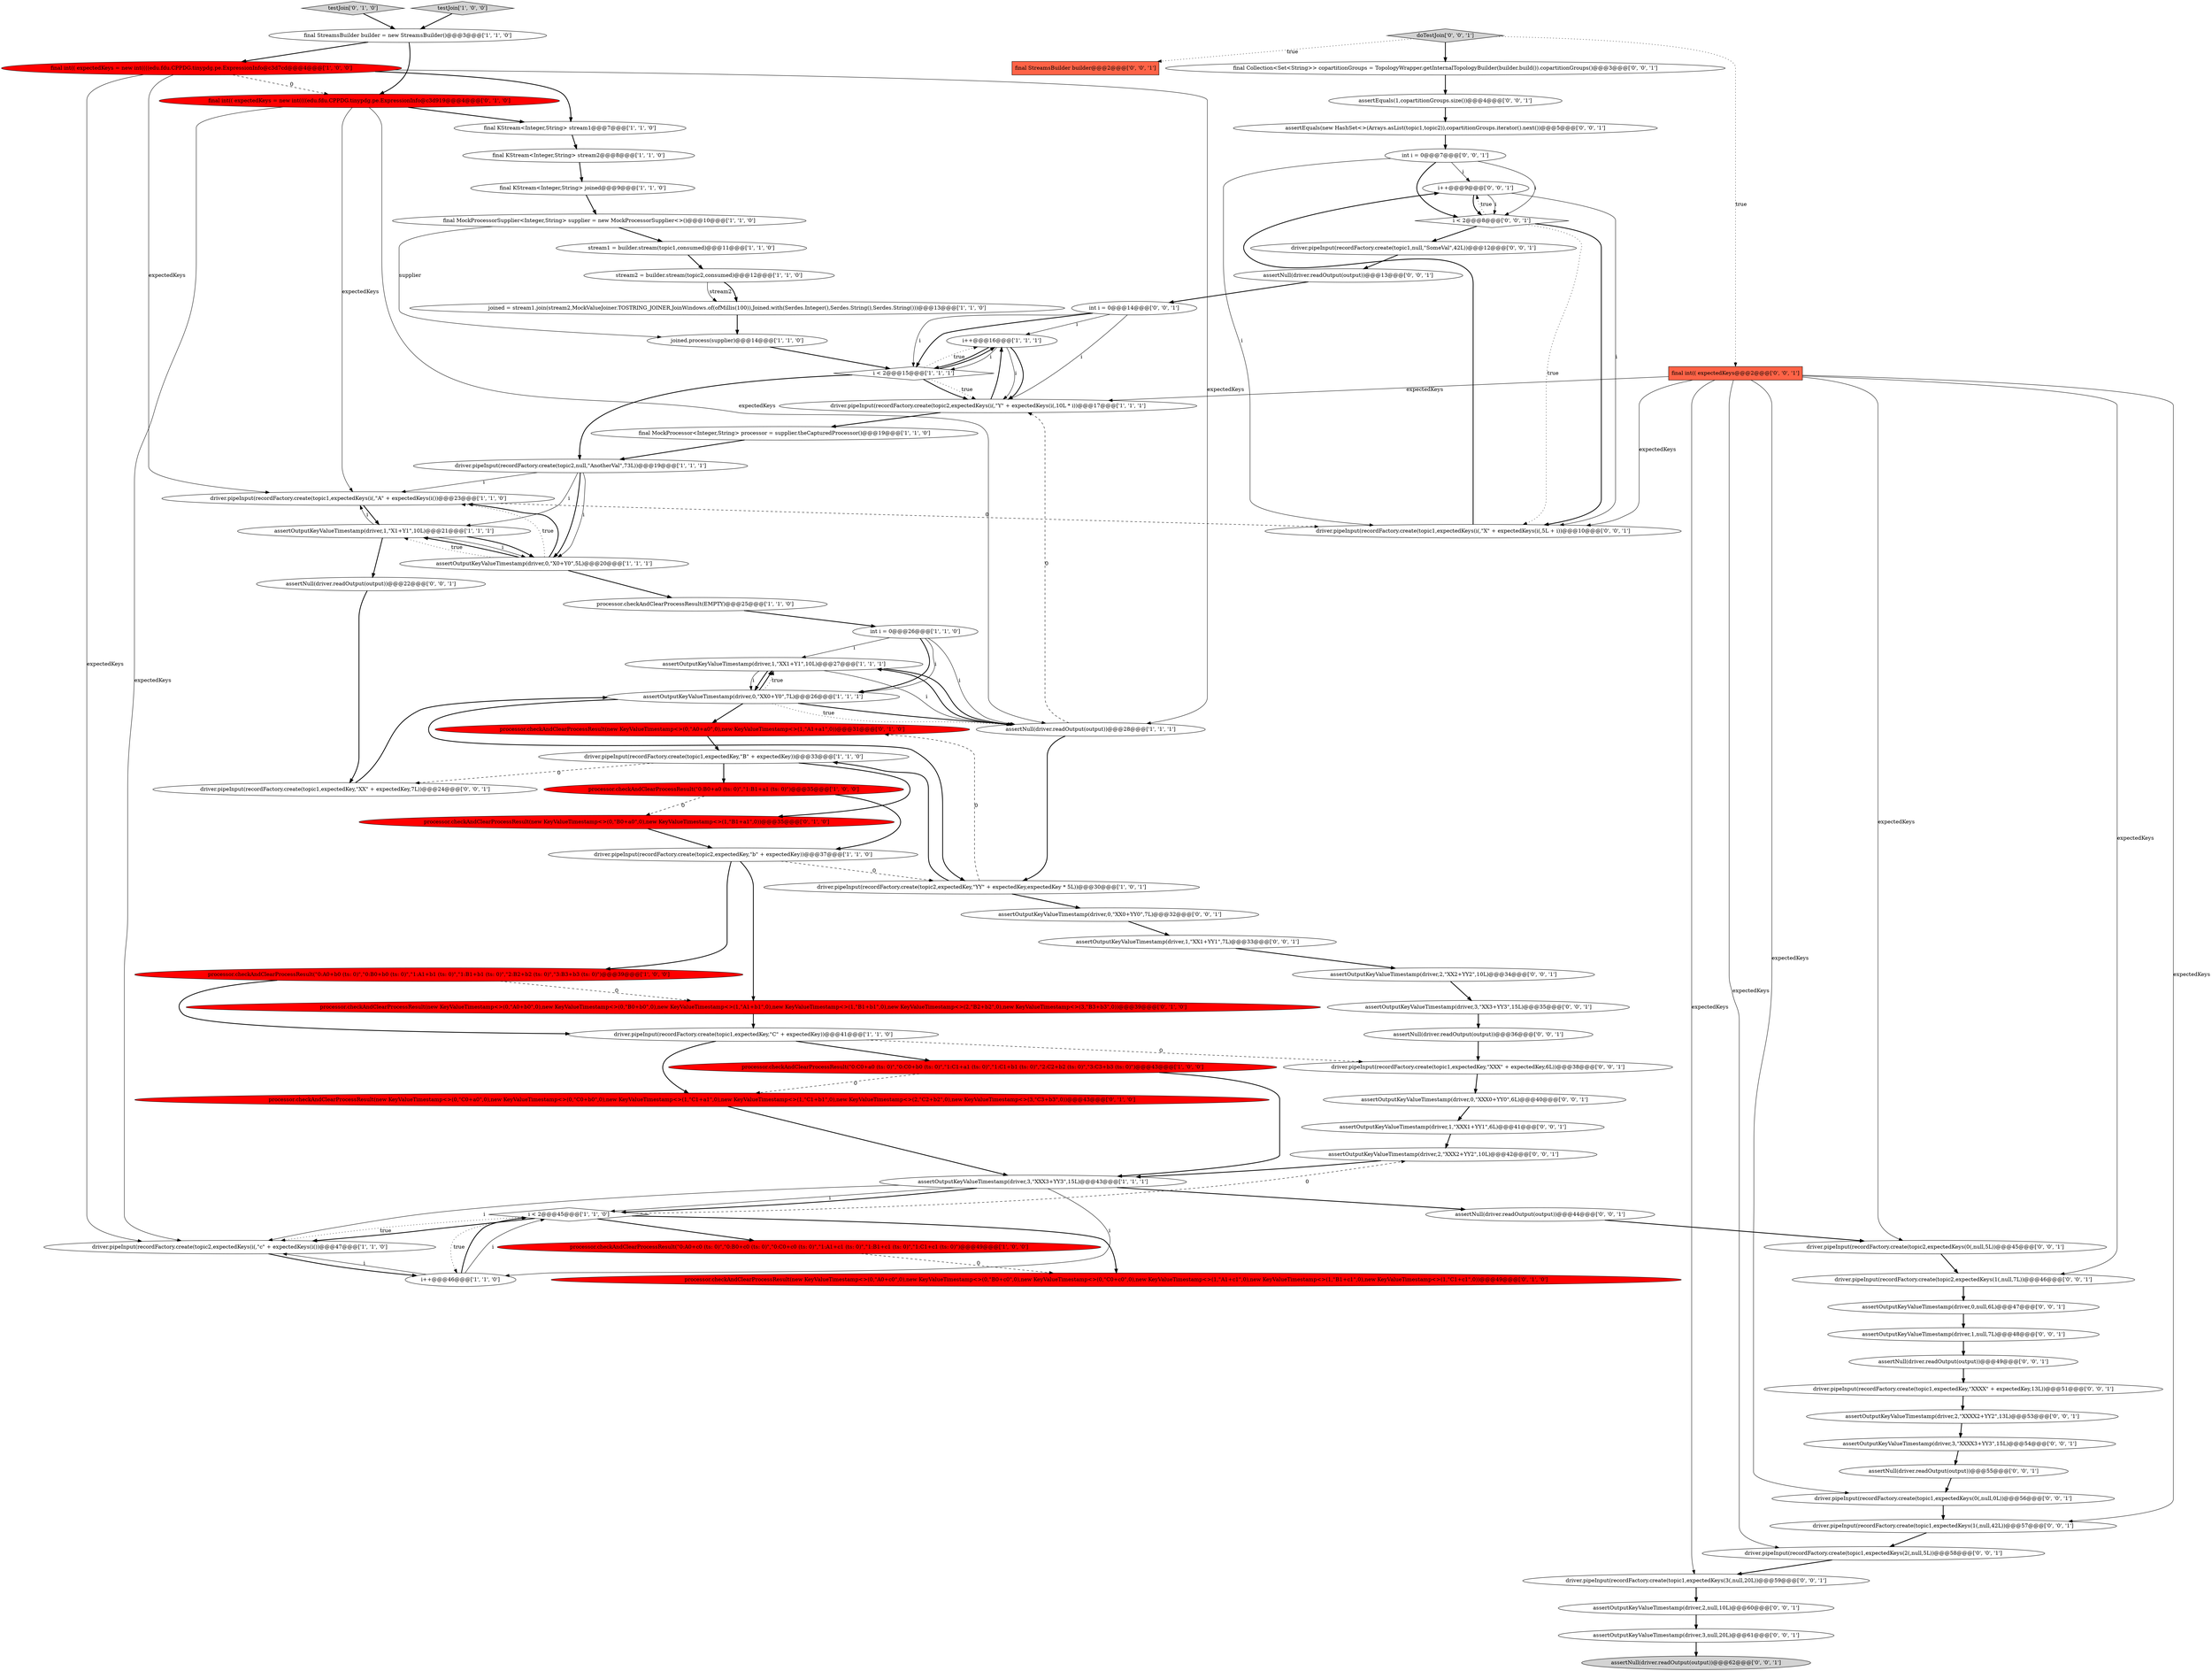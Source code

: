 digraph {
64 [style = filled, label = "final Collection<Set<String>> copartitionGroups = TopologyWrapper.getInternalTopologyBuilder(builder.build()).copartitionGroups()@@@3@@@['0', '0', '1']", fillcolor = white, shape = ellipse image = "AAA0AAABBB3BBB"];
20 [style = filled, label = "i < 2@@@45@@@['1', '1', '0']", fillcolor = white, shape = diamond image = "AAA0AAABBB1BBB"];
1 [style = filled, label = "driver.pipeInput(recordFactory.create(topic1,expectedKey,\"B\" + expectedKey))@@@33@@@['1', '1', '0']", fillcolor = white, shape = ellipse image = "AAA0AAABBB1BBB"];
44 [style = filled, label = "driver.pipeInput(recordFactory.create(topic1,expectedKeys(1(,null,42L))@@@57@@@['0', '0', '1']", fillcolor = white, shape = ellipse image = "AAA0AAABBB3BBB"];
7 [style = filled, label = "processor.checkAndClearProcessResult(\"0:A0+c0 (ts: 0)\",\"0:B0+c0 (ts: 0)\",\"0:C0+c0 (ts: 0)\",\"1:A1+c1 (ts: 0)\",\"1:B1+c1 (ts: 0)\",\"1:C1+c1 (ts: 0)\")@@@49@@@['1', '0', '0']", fillcolor = red, shape = ellipse image = "AAA1AAABBB1BBB"];
37 [style = filled, label = "processor.checkAndClearProcessResult(new KeyValueTimestamp<>(0,\"B0+a0\",0),new KeyValueTimestamp<>(1,\"B1+a1\",0))@@@35@@@['0', '1', '0']", fillcolor = red, shape = ellipse image = "AAA1AAABBB2BBB"];
4 [style = filled, label = "driver.pipeInput(recordFactory.create(topic1,expectedKeys(i(,\"A\" + expectedKeys(i())@@@23@@@['1', '1', '0']", fillcolor = white, shape = ellipse image = "AAA0AAABBB1BBB"];
39 [style = filled, label = "processor.checkAndClearProcessResult(new KeyValueTimestamp<>(0,\"A0+a0\",0),new KeyValueTimestamp<>(1,\"A1+a1\",0))@@@31@@@['0', '1', '0']", fillcolor = red, shape = ellipse image = "AAA1AAABBB2BBB"];
51 [style = filled, label = "assertNull(driver.readOutput(output))@@@36@@@['0', '0', '1']", fillcolor = white, shape = ellipse image = "AAA0AAABBB3BBB"];
68 [style = filled, label = "assertNull(driver.readOutput(output))@@@55@@@['0', '0', '1']", fillcolor = white, shape = ellipse image = "AAA0AAABBB3BBB"];
77 [style = filled, label = "assertOutputKeyValueTimestamp(driver,3,\"XXXX3+YY3\",15L)@@@54@@@['0', '0', '1']", fillcolor = white, shape = ellipse image = "AAA0AAABBB3BBB"];
45 [style = filled, label = "assertNull(driver.readOutput(output))@@@44@@@['0', '0', '1']", fillcolor = white, shape = ellipse image = "AAA0AAABBB3BBB"];
70 [style = filled, label = "driver.pipeInput(recordFactory.create(topic1,expectedKey,\"XXX\" + expectedKey,6L))@@@38@@@['0', '0', '1']", fillcolor = white, shape = ellipse image = "AAA0AAABBB3BBB"];
22 [style = filled, label = "joined = stream1.join(stream2,MockValueJoiner.TOSTRING_JOINER,JoinWindows.of(ofMillis(100)),Joined.with(Serdes.Integer(),Serdes.String(),Serdes.String()))@@@13@@@['1', '1', '0']", fillcolor = white, shape = ellipse image = "AAA0AAABBB1BBB"];
55 [style = filled, label = "assertOutputKeyValueTimestamp(driver,1,null,7L)@@@48@@@['0', '0', '1']", fillcolor = white, shape = ellipse image = "AAA0AAABBB3BBB"];
52 [style = filled, label = "assertNull(driver.readOutput(output))@@@22@@@['0', '0', '1']", fillcolor = white, shape = ellipse image = "AAA0AAABBB3BBB"];
2 [style = filled, label = "assertOutputKeyValueTimestamp(driver,1,\"XX1+Y1\",10L)@@@27@@@['1', '1', '1']", fillcolor = white, shape = ellipse image = "AAA0AAABBB1BBB"];
8 [style = filled, label = "assertOutputKeyValueTimestamp(driver,1,\"X1+Y1\",10L)@@@21@@@['1', '1', '1']", fillcolor = white, shape = ellipse image = "AAA0AAABBB1BBB"];
3 [style = filled, label = "assertOutputKeyValueTimestamp(driver,3,\"XXX3+YY3\",15L)@@@43@@@['1', '1', '1']", fillcolor = white, shape = ellipse image = "AAA0AAABBB1BBB"];
40 [style = filled, label = "final int(( expectedKeys = new int((((edu.fdu.CPPDG.tinypdg.pe.ExpressionInfo@c3d919@@@4@@@['0', '1', '0']", fillcolor = red, shape = ellipse image = "AAA1AAABBB2BBB"];
67 [style = filled, label = "assertOutputKeyValueTimestamp(driver,0,\"XX0+YY0\",7L)@@@32@@@['0', '0', '1']", fillcolor = white, shape = ellipse image = "AAA0AAABBB3BBB"];
73 [style = filled, label = "assertEquals(1,copartitionGroups.size())@@@4@@@['0', '0', '1']", fillcolor = white, shape = ellipse image = "AAA0AAABBB3BBB"];
58 [style = filled, label = "driver.pipeInput(recordFactory.create(topic1,expectedKeys(0(,null,0L))@@@56@@@['0', '0', '1']", fillcolor = white, shape = ellipse image = "AAA0AAABBB3BBB"];
25 [style = filled, label = "driver.pipeInput(recordFactory.create(topic2,expectedKey,\"b\" + expectedKey))@@@37@@@['1', '1', '0']", fillcolor = white, shape = ellipse image = "AAA0AAABBB1BBB"];
65 [style = filled, label = "i++@@@9@@@['0', '0', '1']", fillcolor = white, shape = ellipse image = "AAA0AAABBB3BBB"];
42 [style = filled, label = "processor.checkAndClearProcessResult(new KeyValueTimestamp<>(0,\"A0+b0\",0),new KeyValueTimestamp<>(0,\"B0+b0\",0),new KeyValueTimestamp<>(1,\"A1+b1\",0),new KeyValueTimestamp<>(1,\"B1+b1\",0),new KeyValueTimestamp<>(2,\"B2+b2\",0),new KeyValueTimestamp<>(3,\"B3+b3\",0))@@@39@@@['0', '1', '0']", fillcolor = red, shape = ellipse image = "AAA1AAABBB2BBB"];
62 [style = filled, label = "assertOutputKeyValueTimestamp(driver,2,\"XX2+YY2\",10L)@@@34@@@['0', '0', '1']", fillcolor = white, shape = ellipse image = "AAA0AAABBB3BBB"];
19 [style = filled, label = "int i = 0@@@26@@@['1', '1', '0']", fillcolor = white, shape = ellipse image = "AAA0AAABBB1BBB"];
47 [style = filled, label = "driver.pipeInput(recordFactory.create(topic1,expectedKey,\"XXXX\" + expectedKey,13L))@@@51@@@['0', '0', '1']", fillcolor = white, shape = ellipse image = "AAA0AAABBB3BBB"];
74 [style = filled, label = "int i = 0@@@14@@@['0', '0', '1']", fillcolor = white, shape = ellipse image = "AAA0AAABBB3BBB"];
61 [style = filled, label = "driver.pipeInput(recordFactory.create(topic1,expectedKeys(3(,null,20L))@@@59@@@['0', '0', '1']", fillcolor = white, shape = ellipse image = "AAA0AAABBB3BBB"];
12 [style = filled, label = "assertOutputKeyValueTimestamp(driver,0,\"X0+Y0\",5L)@@@20@@@['1', '1', '1']", fillcolor = white, shape = ellipse image = "AAA0AAABBB1BBB"];
0 [style = filled, label = "driver.pipeInput(recordFactory.create(topic2,null,\"AnotherVal\",73L))@@@19@@@['1', '1', '1']", fillcolor = white, shape = ellipse image = "AAA0AAABBB1BBB"];
46 [style = filled, label = "assertOutputKeyValueTimestamp(driver,1,\"XX1+YY1\",7L)@@@33@@@['0', '0', '1']", fillcolor = white, shape = ellipse image = "AAA0AAABBB3BBB"];
76 [style = filled, label = "assertEquals(new HashSet<>(Arrays.asList(topic1,topic2)),copartitionGroups.iterator().next())@@@5@@@['0', '0', '1']", fillcolor = white, shape = ellipse image = "AAA0AAABBB3BBB"];
31 [style = filled, label = "i++@@@16@@@['1', '1', '1']", fillcolor = white, shape = ellipse image = "AAA0AAABBB1BBB"];
81 [style = filled, label = "driver.pipeInput(recordFactory.create(topic2,expectedKeys(0(,null,5L))@@@45@@@['0', '0', '1']", fillcolor = white, shape = ellipse image = "AAA0AAABBB3BBB"];
82 [style = filled, label = "assertNull(driver.readOutput(output))@@@49@@@['0', '0', '1']", fillcolor = white, shape = ellipse image = "AAA0AAABBB3BBB"];
78 [style = filled, label = "assertOutputKeyValueTimestamp(driver,0,null,6L)@@@47@@@['0', '0', '1']", fillcolor = white, shape = ellipse image = "AAA0AAABBB3BBB"];
41 [style = filled, label = "testJoin['0', '1', '0']", fillcolor = lightgray, shape = diamond image = "AAA0AAABBB2BBB"];
23 [style = filled, label = "final KStream<Integer,String> joined@@@9@@@['1', '1', '0']", fillcolor = white, shape = ellipse image = "AAA0AAABBB1BBB"];
9 [style = filled, label = "stream1 = builder.stream(topic1,consumed)@@@11@@@['1', '1', '0']", fillcolor = white, shape = ellipse image = "AAA0AAABBB1BBB"];
34 [style = filled, label = "driver.pipeInput(recordFactory.create(topic2,expectedKeys(i(,\"Y\" + expectedKeys(i(,10L * i))@@@17@@@['1', '1', '1']", fillcolor = white, shape = ellipse image = "AAA0AAABBB1BBB"];
18 [style = filled, label = "final KStream<Integer,String> stream1@@@7@@@['1', '1', '0']", fillcolor = white, shape = ellipse image = "AAA0AAABBB1BBB"];
32 [style = filled, label = "driver.pipeInput(recordFactory.create(topic2,expectedKeys(i(,\"c\" + expectedKeys(i())@@@47@@@['1', '1', '0']", fillcolor = white, shape = ellipse image = "AAA0AAABBB1BBB"];
43 [style = filled, label = "driver.pipeInput(recordFactory.create(topic2,expectedKeys(1(,null,7L))@@@46@@@['0', '0', '1']", fillcolor = white, shape = ellipse image = "AAA0AAABBB3BBB"];
48 [style = filled, label = "final StreamsBuilder builder@@@2@@@['0', '0', '1']", fillcolor = tomato, shape = box image = "AAA0AAABBB3BBB"];
24 [style = filled, label = "processor.checkAndClearProcessResult(EMPTY)@@@25@@@['1', '1', '0']", fillcolor = white, shape = ellipse image = "AAA0AAABBB1BBB"];
50 [style = filled, label = "assertOutputKeyValueTimestamp(driver,1,\"XXX1+YY1\",6L)@@@41@@@['0', '0', '1']", fillcolor = white, shape = ellipse image = "AAA0AAABBB3BBB"];
53 [style = filled, label = "assertOutputKeyValueTimestamp(driver,0,\"XXX0+YY0\",6L)@@@40@@@['0', '0', '1']", fillcolor = white, shape = ellipse image = "AAA0AAABBB3BBB"];
60 [style = filled, label = "assertOutputKeyValueTimestamp(driver,2,null,10L)@@@60@@@['0', '0', '1']", fillcolor = white, shape = ellipse image = "AAA0AAABBB3BBB"];
56 [style = filled, label = "driver.pipeInput(recordFactory.create(topic1,expectedKey,\"XX\" + expectedKey,7L))@@@24@@@['0', '0', '1']", fillcolor = white, shape = ellipse image = "AAA0AAABBB3BBB"];
71 [style = filled, label = "assertOutputKeyValueTimestamp(driver,3,\"XX3+YY3\",15L)@@@35@@@['0', '0', '1']", fillcolor = white, shape = ellipse image = "AAA0AAABBB3BBB"];
11 [style = filled, label = "testJoin['1', '0', '0']", fillcolor = lightgray, shape = diamond image = "AAA0AAABBB1BBB"];
79 [style = filled, label = "final int(( expectedKeys@@@2@@@['0', '0', '1']", fillcolor = tomato, shape = box image = "AAA0AAABBB3BBB"];
83 [style = filled, label = "doTestJoin['0', '0', '1']", fillcolor = lightgray, shape = diamond image = "AAA0AAABBB3BBB"];
66 [style = filled, label = "driver.pipeInput(recordFactory.create(topic1,expectedKeys(i(,\"X\" + expectedKeys(i(,5L + i))@@@10@@@['0', '0', '1']", fillcolor = white, shape = ellipse image = "AAA0AAABBB3BBB"];
75 [style = filled, label = "i < 2@@@8@@@['0', '0', '1']", fillcolor = white, shape = diamond image = "AAA0AAABBB3BBB"];
30 [style = filled, label = "final int(( expectedKeys = new int((((edu.fdu.CPPDG.tinypdg.pe.ExpressionInfo@c3d7cd@@@4@@@['1', '0', '0']", fillcolor = red, shape = ellipse image = "AAA1AAABBB1BBB"];
59 [style = filled, label = "driver.pipeInput(recordFactory.create(topic1,null,\"SomeVal\",42L))@@@12@@@['0', '0', '1']", fillcolor = white, shape = ellipse image = "AAA0AAABBB3BBB"];
10 [style = filled, label = "processor.checkAndClearProcessResult(\"0:B0+a0 (ts: 0)\",\"1:B1+a1 (ts: 0)\")@@@35@@@['1', '0', '0']", fillcolor = red, shape = ellipse image = "AAA1AAABBB1BBB"];
57 [style = filled, label = "assertOutputKeyValueTimestamp(driver,2,\"XXXX2+YY2\",13L)@@@53@@@['0', '0', '1']", fillcolor = white, shape = ellipse image = "AAA0AAABBB3BBB"];
54 [style = filled, label = "int i = 0@@@7@@@['0', '0', '1']", fillcolor = white, shape = ellipse image = "AAA0AAABBB3BBB"];
16 [style = filled, label = "driver.pipeInput(recordFactory.create(topic1,expectedKey,\"C\" + expectedKey))@@@41@@@['1', '1', '0']", fillcolor = white, shape = ellipse image = "AAA0AAABBB1BBB"];
63 [style = filled, label = "driver.pipeInput(recordFactory.create(topic1,expectedKeys(2(,null,5L))@@@58@@@['0', '0', '1']", fillcolor = white, shape = ellipse image = "AAA0AAABBB3BBB"];
26 [style = filled, label = "joined.process(supplier)@@@14@@@['1', '1', '0']", fillcolor = white, shape = ellipse image = "AAA0AAABBB1BBB"];
36 [style = filled, label = "processor.checkAndClearProcessResult(new KeyValueTimestamp<>(0,\"A0+c0\",0),new KeyValueTimestamp<>(0,\"B0+c0\",0),new KeyValueTimestamp<>(0,\"C0+c0\",0),new KeyValueTimestamp<>(1,\"A1+c1\",0),new KeyValueTimestamp<>(1,\"B1+c1\",0),new KeyValueTimestamp<>(1,\"C1+c1\",0))@@@49@@@['0', '1', '0']", fillcolor = red, shape = ellipse image = "AAA1AAABBB2BBB"];
27 [style = filled, label = "processor.checkAndClearProcessResult(\"0:A0+b0 (ts: 0)\",\"0:B0+b0 (ts: 0)\",\"1:A1+b1 (ts: 0)\",\"1:B1+b1 (ts: 0)\",\"2:B2+b2 (ts: 0)\",\"3:B3+b3 (ts: 0)\")@@@39@@@['1', '0', '0']", fillcolor = red, shape = ellipse image = "AAA1AAABBB1BBB"];
14 [style = filled, label = "i < 2@@@15@@@['1', '1', '1']", fillcolor = white, shape = diamond image = "AAA0AAABBB1BBB"];
69 [style = filled, label = "assertNull(driver.readOutput(output))@@@62@@@['0', '0', '1']", fillcolor = lightgray, shape = ellipse image = "AAA0AAABBB3BBB"];
13 [style = filled, label = "assertOutputKeyValueTimestamp(driver,0,\"XX0+Y0\",7L)@@@26@@@['1', '1', '1']", fillcolor = white, shape = ellipse image = "AAA0AAABBB1BBB"];
29 [style = filled, label = "processor.checkAndClearProcessResult(\"0:C0+a0 (ts: 0)\",\"0:C0+b0 (ts: 0)\",\"1:C1+a1 (ts: 0)\",\"1:C1+b1 (ts: 0)\",\"2:C2+b2 (ts: 0)\",\"3:C3+b3 (ts: 0)\")@@@43@@@['1', '0', '0']", fillcolor = red, shape = ellipse image = "AAA1AAABBB1BBB"];
33 [style = filled, label = "stream2 = builder.stream(topic2,consumed)@@@12@@@['1', '1', '0']", fillcolor = white, shape = ellipse image = "AAA0AAABBB1BBB"];
80 [style = filled, label = "assertNull(driver.readOutput(output))@@@13@@@['0', '0', '1']", fillcolor = white, shape = ellipse image = "AAA0AAABBB3BBB"];
21 [style = filled, label = "final KStream<Integer,String> stream2@@@8@@@['1', '1', '0']", fillcolor = white, shape = ellipse image = "AAA0AAABBB1BBB"];
15 [style = filled, label = "final StreamsBuilder builder = new StreamsBuilder()@@@3@@@['1', '1', '0']", fillcolor = white, shape = ellipse image = "AAA0AAABBB1BBB"];
38 [style = filled, label = "processor.checkAndClearProcessResult(new KeyValueTimestamp<>(0,\"C0+a0\",0),new KeyValueTimestamp<>(0,\"C0+b0\",0),new KeyValueTimestamp<>(1,\"C1+a1\",0),new KeyValueTimestamp<>(1,\"C1+b1\",0),new KeyValueTimestamp<>(2,\"C2+b2\",0),new KeyValueTimestamp<>(3,\"C3+b3\",0))@@@43@@@['0', '1', '0']", fillcolor = red, shape = ellipse image = "AAA1AAABBB2BBB"];
72 [style = filled, label = "assertOutputKeyValueTimestamp(driver,3,null,20L)@@@61@@@['0', '0', '1']", fillcolor = white, shape = ellipse image = "AAA0AAABBB3BBB"];
6 [style = filled, label = "assertNull(driver.readOutput(output))@@@28@@@['1', '1', '1']", fillcolor = white, shape = ellipse image = "AAA0AAABBB1BBB"];
49 [style = filled, label = "assertOutputKeyValueTimestamp(driver,2,\"XXX2+YY2\",10L)@@@42@@@['0', '0', '1']", fillcolor = white, shape = ellipse image = "AAA0AAABBB3BBB"];
5 [style = filled, label = "final MockProcessor<Integer,String> processor = supplier.theCapturedProcessor()@@@19@@@['1', '1', '0']", fillcolor = white, shape = ellipse image = "AAA0AAABBB1BBB"];
28 [style = filled, label = "i++@@@46@@@['1', '1', '0']", fillcolor = white, shape = ellipse image = "AAA0AAABBB1BBB"];
35 [style = filled, label = "driver.pipeInput(recordFactory.create(topic2,expectedKey,\"YY\" + expectedKey,expectedKey * 5L))@@@30@@@['1', '0', '1']", fillcolor = white, shape = ellipse image = "AAA0AAABBB1BBB"];
17 [style = filled, label = "final MockProcessorSupplier<Integer,String> supplier = new MockProcessorSupplier<>()@@@10@@@['1', '1', '0']", fillcolor = white, shape = ellipse image = "AAA0AAABBB1BBB"];
54->75 [style = solid, label="i"];
6->35 [style = bold, label=""];
40->6 [style = solid, label="expectedKeys"];
41->15 [style = bold, label=""];
44->63 [style = bold, label=""];
28->20 [style = bold, label=""];
12->8 [style = dotted, label="true"];
2->6 [style = bold, label=""];
17->9 [style = bold, label=""];
6->34 [style = dashed, label="0"];
19->6 [style = solid, label="i"];
0->4 [style = solid, label="i"];
70->53 [style = bold, label=""];
16->70 [style = dashed, label="0"];
43->78 [style = bold, label=""];
30->18 [style = bold, label=""];
64->73 [style = bold, label=""];
78->55 [style = bold, label=""];
31->34 [style = solid, label="i"];
3->28 [style = solid, label="i"];
5->0 [style = bold, label=""];
35->67 [style = bold, label=""];
75->66 [style = dotted, label="true"];
3->20 [style = solid, label="i"];
79->43 [style = solid, label="expectedKeys"];
4->8 [style = bold, label=""];
23->17 [style = bold, label=""];
28->32 [style = solid, label="i"];
83->64 [style = bold, label=""];
83->48 [style = dotted, label="true"];
73->76 [style = bold, label=""];
33->22 [style = solid, label="stream2"];
54->65 [style = solid, label="i"];
8->4 [style = solid, label="i"];
31->14 [style = bold, label=""];
30->4 [style = solid, label="expectedKeys"];
13->6 [style = dotted, label="true"];
55->82 [style = bold, label=""];
28->20 [style = solid, label="i"];
24->19 [style = bold, label=""];
79->63 [style = solid, label="expectedKeys"];
75->59 [style = bold, label=""];
9->33 [style = bold, label=""];
82->47 [style = bold, label=""];
16->29 [style = bold, label=""];
1->56 [style = dashed, label="0"];
65->75 [style = solid, label="i"];
26->14 [style = bold, label=""];
65->75 [style = bold, label=""];
34->31 [style = bold, label=""];
27->16 [style = bold, label=""];
45->81 [style = bold, label=""];
79->58 [style = solid, label="expectedKeys"];
50->49 [style = bold, label=""];
76->54 [style = bold, label=""];
6->2 [style = bold, label=""];
47->57 [style = bold, label=""];
25->27 [style = bold, label=""];
75->66 [style = bold, label=""];
81->43 [style = bold, label=""];
79->44 [style = solid, label="expectedKeys"];
19->13 [style = bold, label=""];
54->66 [style = solid, label="i"];
4->66 [style = dashed, label="0"];
74->14 [style = solid, label="i"];
10->25 [style = bold, label=""];
20->49 [style = dashed, label="0"];
56->13 [style = bold, label=""];
0->8 [style = solid, label="i"];
49->3 [style = bold, label=""];
29->38 [style = dashed, label="0"];
12->4 [style = dotted, label="true"];
14->34 [style = dotted, label="true"];
20->7 [style = bold, label=""];
21->23 [style = bold, label=""];
66->65 [style = bold, label=""];
22->26 [style = bold, label=""];
59->80 [style = bold, label=""];
72->69 [style = bold, label=""];
0->12 [style = bold, label=""];
37->25 [style = bold, label=""];
3->45 [style = bold, label=""];
83->79 [style = dotted, label="true"];
40->4 [style = solid, label="expectedKeys"];
42->16 [style = bold, label=""];
79->66 [style = solid, label="expectedKeys"];
13->39 [style = bold, label=""];
2->13 [style = solid, label="i"];
74->31 [style = solid, label="i"];
12->24 [style = bold, label=""];
65->66 [style = solid, label="i"];
31->14 [style = solid, label="i"];
74->14 [style = bold, label=""];
8->52 [style = bold, label=""];
77->68 [style = bold, label=""];
38->3 [style = bold, label=""];
3->32 [style = solid, label="i"];
27->42 [style = dashed, label="0"];
31->34 [style = bold, label=""];
57->77 [style = bold, label=""];
53->50 [style = bold, label=""];
13->2 [style = dotted, label="true"];
35->39 [style = dashed, label="0"];
54->75 [style = bold, label=""];
30->6 [style = solid, label="expectedKeys"];
79->61 [style = solid, label="expectedKeys"];
19->13 [style = solid, label="i"];
35->1 [style = bold, label=""];
60->72 [style = bold, label=""];
12->8 [style = bold, label=""];
14->31 [style = bold, label=""];
17->26 [style = solid, label="supplier"];
25->42 [style = bold, label=""];
39->1 [style = bold, label=""];
15->40 [style = bold, label=""];
63->61 [style = bold, label=""];
18->21 [style = bold, label=""];
13->6 [style = bold, label=""];
8->12 [style = solid, label="i"];
8->12 [style = bold, label=""];
20->36 [style = bold, label=""];
33->22 [style = bold, label=""];
1->37 [style = bold, label=""];
13->2 [style = bold, label=""];
71->51 [style = bold, label=""];
30->40 [style = dashed, label="0"];
61->60 [style = bold, label=""];
0->12 [style = solid, label="i"];
67->46 [style = bold, label=""];
34->5 [style = bold, label=""];
2->6 [style = solid, label="i"];
29->3 [style = bold, label=""];
40->32 [style = solid, label="expectedKeys"];
20->32 [style = bold, label=""];
52->56 [style = bold, label=""];
14->34 [style = bold, label=""];
40->18 [style = bold, label=""];
79->81 [style = solid, label="expectedKeys"];
75->65 [style = dotted, label="true"];
15->30 [style = bold, label=""];
25->35 [style = dashed, label="0"];
30->32 [style = solid, label="expectedKeys"];
11->15 [style = bold, label=""];
19->2 [style = solid, label="i"];
58->44 [style = bold, label=""];
2->13 [style = bold, label=""];
51->70 [style = bold, label=""];
3->20 [style = bold, label=""];
80->74 [style = bold, label=""];
62->71 [style = bold, label=""];
14->0 [style = bold, label=""];
12->4 [style = bold, label=""];
79->34 [style = solid, label="expectedKeys"];
20->28 [style = dotted, label="true"];
10->37 [style = dashed, label="0"];
14->31 [style = dotted, label="true"];
74->34 [style = solid, label="i"];
1->10 [style = bold, label=""];
13->35 [style = bold, label=""];
32->28 [style = bold, label=""];
46->62 [style = bold, label=""];
20->32 [style = dotted, label="true"];
7->36 [style = dashed, label="0"];
16->38 [style = bold, label=""];
68->58 [style = bold, label=""];
}
